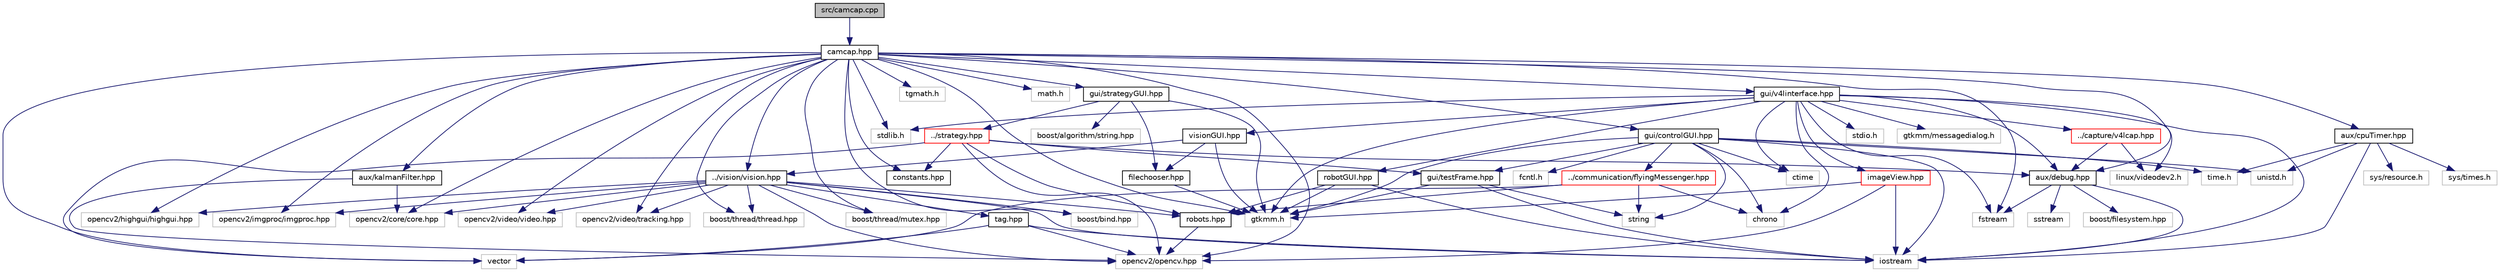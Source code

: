 digraph "src/camcap.cpp"
{
 // INTERACTIVE_SVG=YES
  edge [fontname="Helvetica",fontsize="10",labelfontname="Helvetica",labelfontsize="10"];
  node [fontname="Helvetica",fontsize="10",shape=record];
  Node0 [label="src/camcap.cpp",height=0.2,width=0.4,color="black", fillcolor="grey75", style="filled", fontcolor="black"];
  Node0 -> Node1 [color="midnightblue",fontsize="10",style="solid"];
  Node1 [label="camcap.hpp",height=0.2,width=0.4,color="black", fillcolor="white", style="filled",URL="$camcap_8hpp.html"];
  Node1 -> Node2 [color="midnightblue",fontsize="10",style="solid"];
  Node2 [label="aux/debug.hpp",height=0.2,width=0.4,color="black", fillcolor="white", style="filled",URL="$debug_8hpp.html",tooltip="Debug Namespace. "];
  Node2 -> Node3 [color="midnightblue",fontsize="10",style="solid"];
  Node3 [label="iostream",height=0.2,width=0.4,color="grey75", fillcolor="white", style="filled"];
  Node2 -> Node4 [color="midnightblue",fontsize="10",style="solid"];
  Node4 [label="fstream",height=0.2,width=0.4,color="grey75", fillcolor="white", style="filled"];
  Node2 -> Node5 [color="midnightblue",fontsize="10",style="solid"];
  Node5 [label="sstream",height=0.2,width=0.4,color="grey75", fillcolor="white", style="filled"];
  Node2 -> Node6 [color="midnightblue",fontsize="10",style="solid"];
  Node6 [label="boost/filesystem.hpp",height=0.2,width=0.4,color="grey75", fillcolor="white", style="filled"];
  Node1 -> Node7 [color="midnightblue",fontsize="10",style="solid"];
  Node7 [label="opencv2/opencv.hpp",height=0.2,width=0.4,color="grey75", fillcolor="white", style="filled"];
  Node1 -> Node8 [color="midnightblue",fontsize="10",style="solid"];
  Node8 [label="opencv2/core/core.hpp",height=0.2,width=0.4,color="grey75", fillcolor="white", style="filled"];
  Node1 -> Node9 [color="midnightblue",fontsize="10",style="solid"];
  Node9 [label="opencv2/highgui/highgui.hpp",height=0.2,width=0.4,color="grey75", fillcolor="white", style="filled"];
  Node1 -> Node10 [color="midnightblue",fontsize="10",style="solid"];
  Node10 [label="opencv2/imgproc/imgproc.hpp",height=0.2,width=0.4,color="grey75", fillcolor="white", style="filled"];
  Node1 -> Node11 [color="midnightblue",fontsize="10",style="solid"];
  Node11 [label="opencv2/video/video.hpp",height=0.2,width=0.4,color="grey75", fillcolor="white", style="filled"];
  Node1 -> Node12 [color="midnightblue",fontsize="10",style="solid"];
  Node12 [label="opencv2/video/tracking.hpp",height=0.2,width=0.4,color="grey75", fillcolor="white", style="filled"];
  Node1 -> Node13 [color="midnightblue",fontsize="10",style="solid"];
  Node13 [label="boost/thread/thread.hpp",height=0.2,width=0.4,color="grey75", fillcolor="white", style="filled"];
  Node1 -> Node14 [color="midnightblue",fontsize="10",style="solid"];
  Node14 [label="boost/thread/mutex.hpp",height=0.2,width=0.4,color="grey75", fillcolor="white", style="filled"];
  Node1 -> Node15 [color="midnightblue",fontsize="10",style="solid"];
  Node15 [label="boost/bind.hpp",height=0.2,width=0.4,color="grey75", fillcolor="white", style="filled"];
  Node1 -> Node16 [color="midnightblue",fontsize="10",style="solid"];
  Node16 [label="vector",height=0.2,width=0.4,color="grey75", fillcolor="white", style="filled"];
  Node1 -> Node17 [color="midnightblue",fontsize="10",style="solid"];
  Node17 [label="stdlib.h",height=0.2,width=0.4,color="grey75", fillcolor="white", style="filled"];
  Node1 -> Node18 [color="midnightblue",fontsize="10",style="solid"];
  Node18 [label="tgmath.h",height=0.2,width=0.4,color="grey75", fillcolor="white", style="filled"];
  Node1 -> Node19 [color="midnightblue",fontsize="10",style="solid"];
  Node19 [label="gtkmm.h",height=0.2,width=0.4,color="grey75", fillcolor="white", style="filled"];
  Node1 -> Node20 [color="midnightblue",fontsize="10",style="solid"];
  Node20 [label="math.h",height=0.2,width=0.4,color="grey75", fillcolor="white", style="filled"];
  Node1 -> Node4 [color="midnightblue",fontsize="10",style="solid"];
  Node1 -> Node21 [color="midnightblue",fontsize="10",style="solid"];
  Node21 [label="aux/kalmanFilter.hpp",height=0.2,width=0.4,color="black", fillcolor="white", style="filled",URL="$kalman_filter_8hpp.html"];
  Node21 -> Node7 [color="midnightblue",fontsize="10",style="solid"];
  Node21 -> Node8 [color="midnightblue",fontsize="10",style="solid"];
  Node1 -> Node22 [color="midnightblue",fontsize="10",style="solid"];
  Node22 [label="gui/strategyGUI.hpp",height=0.2,width=0.4,color="black", fillcolor="white", style="filled",URL="$strategy_g_u_i_8hpp.html"];
  Node22 -> Node19 [color="midnightblue",fontsize="10",style="solid"];
  Node22 -> Node23 [color="midnightblue",fontsize="10",style="solid"];
  Node23 [label="boost/algorithm/string.hpp",height=0.2,width=0.4,color="grey75", fillcolor="white", style="filled"];
  Node22 -> Node24 [color="midnightblue",fontsize="10",style="solid"];
  Node24 [label="../strategy.hpp",height=0.2,width=0.4,color="red", fillcolor="white", style="filled",URL="$strategy_8hpp.html"];
  Node24 -> Node2 [color="midnightblue",fontsize="10",style="solid"];
  Node24 -> Node7 [color="midnightblue",fontsize="10",style="solid"];
  Node24 -> Node26 [color="midnightblue",fontsize="10",style="solid"];
  Node26 [label="robots.hpp",height=0.2,width=0.4,color="black", fillcolor="white", style="filled",URL="$robots_8hpp.html",tooltip="Robot&#39;s Manager Singleton Class. "];
  Node26 -> Node7 [color="midnightblue",fontsize="10",style="solid"];
  Node24 -> Node27 [color="midnightblue",fontsize="10",style="solid"];
  Node27 [label="gui/testFrame.hpp",height=0.2,width=0.4,color="black", fillcolor="white", style="filled",URL="$test_frame_8hpp.html"];
  Node27 -> Node19 [color="midnightblue",fontsize="10",style="solid"];
  Node27 -> Node28 [color="midnightblue",fontsize="10",style="solid"];
  Node28 [label="string",height=0.2,width=0.4,color="grey75", fillcolor="white", style="filled"];
  Node27 -> Node3 [color="midnightblue",fontsize="10",style="solid"];
  Node24 -> Node29 [color="midnightblue",fontsize="10",style="solid"];
  Node29 [label="constants.hpp",height=0.2,width=0.4,color="black", fillcolor="white", style="filled",URL="$constants_8hpp.html"];
  Node24 -> Node16 [color="midnightblue",fontsize="10",style="solid"];
  Node22 -> Node30 [color="midnightblue",fontsize="10",style="solid"];
  Node30 [label="filechooser.hpp",height=0.2,width=0.4,color="black", fillcolor="white", style="filled",URL="$filechooser_8hpp.html"];
  Node30 -> Node19 [color="midnightblue",fontsize="10",style="solid"];
  Node1 -> Node31 [color="midnightblue",fontsize="10",style="solid"];
  Node31 [label="gui/controlGUI.hpp",height=0.2,width=0.4,color="black", fillcolor="white", style="filled",URL="$control_g_u_i_8hpp.html"];
  Node31 -> Node19 [color="midnightblue",fontsize="10",style="solid"];
  Node31 -> Node28 [color="midnightblue",fontsize="10",style="solid"];
  Node31 -> Node32 [color="midnightblue",fontsize="10",style="solid"];
  Node32 [label="../communication/flyingMessenger.hpp",height=0.2,width=0.4,color="red", fillcolor="white", style="filled",URL="$flying_messenger_8hpp.html",tooltip="Communication methods with software and xbees. "];
  Node32 -> Node26 [color="midnightblue",fontsize="10",style="solid"];
  Node32 -> Node28 [color="midnightblue",fontsize="10",style="solid"];
  Node32 -> Node16 [color="midnightblue",fontsize="10",style="solid"];
  Node32 -> Node39 [color="midnightblue",fontsize="10",style="solid"];
  Node39 [label="chrono",height=0.2,width=0.4,color="grey75", fillcolor="white", style="filled"];
  Node31 -> Node27 [color="midnightblue",fontsize="10",style="solid"];
  Node31 -> Node42 [color="midnightblue",fontsize="10",style="solid"];
  Node42 [label="unistd.h",height=0.2,width=0.4,color="grey75", fillcolor="white", style="filled"];
  Node31 -> Node43 [color="midnightblue",fontsize="10",style="solid"];
  Node43 [label="time.h",height=0.2,width=0.4,color="grey75", fillcolor="white", style="filled"];
  Node31 -> Node44 [color="midnightblue",fontsize="10",style="solid"];
  Node44 [label="fcntl.h",height=0.2,width=0.4,color="grey75", fillcolor="white", style="filled"];
  Node31 -> Node3 [color="midnightblue",fontsize="10",style="solid"];
  Node31 -> Node45 [color="midnightblue",fontsize="10",style="solid"];
  Node45 [label="ctime",height=0.2,width=0.4,color="grey75", fillcolor="white", style="filled"];
  Node31 -> Node39 [color="midnightblue",fontsize="10",style="solid"];
  Node1 -> Node46 [color="midnightblue",fontsize="10",style="solid"];
  Node46 [label="gui/v4linterface.hpp",height=0.2,width=0.4,color="black", fillcolor="white", style="filled",URL="$v4linterface_8hpp.html"];
  Node46 -> Node2 [color="midnightblue",fontsize="10",style="solid"];
  Node46 -> Node47 [color="midnightblue",fontsize="10",style="solid"];
  Node47 [label="stdio.h",height=0.2,width=0.4,color="grey75", fillcolor="white", style="filled"];
  Node46 -> Node17 [color="midnightblue",fontsize="10",style="solid"];
  Node46 -> Node3 [color="midnightblue",fontsize="10",style="solid"];
  Node46 -> Node4 [color="midnightblue",fontsize="10",style="solid"];
  Node46 -> Node19 [color="midnightblue",fontsize="10",style="solid"];
  Node46 -> Node48 [color="midnightblue",fontsize="10",style="solid"];
  Node48 [label="gtkmm/messagedialog.h",height=0.2,width=0.4,color="grey75", fillcolor="white", style="filled"];
  Node46 -> Node49 [color="midnightblue",fontsize="10",style="solid"];
  Node49 [label="linux/videodev2.h",height=0.2,width=0.4,color="grey75", fillcolor="white", style="filled"];
  Node46 -> Node50 [color="midnightblue",fontsize="10",style="solid"];
  Node50 [label="../capture/v4lcap.hpp",height=0.2,width=0.4,color="red", fillcolor="white", style="filled",URL="$v4lcap_8hpp.html"];
  Node50 -> Node2 [color="midnightblue",fontsize="10",style="solid"];
  Node50 -> Node49 [color="midnightblue",fontsize="10",style="solid"];
  Node46 -> Node52 [color="midnightblue",fontsize="10",style="solid"];
  Node52 [label="imageView.hpp",height=0.2,width=0.4,color="red", fillcolor="white", style="filled",URL="$image_view_8hpp.html"];
  Node52 -> Node19 [color="midnightblue",fontsize="10",style="solid"];
  Node52 -> Node3 [color="midnightblue",fontsize="10",style="solid"];
  Node52 -> Node7 [color="midnightblue",fontsize="10",style="solid"];
  Node46 -> Node54 [color="midnightblue",fontsize="10",style="solid"];
  Node54 [label="visionGUI.hpp",height=0.2,width=0.4,color="black", fillcolor="white", style="filled",URL="$vision_g_u_i_8hpp.html"];
  Node54 -> Node19 [color="midnightblue",fontsize="10",style="solid"];
  Node54 -> Node55 [color="midnightblue",fontsize="10",style="solid"];
  Node55 [label="../vision/vision.hpp",height=0.2,width=0.4,color="black", fillcolor="white", style="filled",URL="$vision_8hpp.html",tooltip="Vision Class. "];
  Node55 -> Node7 [color="midnightblue",fontsize="10",style="solid"];
  Node55 -> Node8 [color="midnightblue",fontsize="10",style="solid"];
  Node55 -> Node9 [color="midnightblue",fontsize="10",style="solid"];
  Node55 -> Node10 [color="midnightblue",fontsize="10",style="solid"];
  Node55 -> Node11 [color="midnightblue",fontsize="10",style="solid"];
  Node55 -> Node12 [color="midnightblue",fontsize="10",style="solid"];
  Node55 -> Node13 [color="midnightblue",fontsize="10",style="solid"];
  Node55 -> Node14 [color="midnightblue",fontsize="10",style="solid"];
  Node55 -> Node15 [color="midnightblue",fontsize="10",style="solid"];
  Node55 -> Node26 [color="midnightblue",fontsize="10",style="solid"];
  Node55 -> Node3 [color="midnightblue",fontsize="10",style="solid"];
  Node55 -> Node56 [color="midnightblue",fontsize="10",style="solid"];
  Node56 [label="tag.hpp",height=0.2,width=0.4,color="black", fillcolor="white", style="filled",URL="$tag_8hpp.html",tooltip="A Tag Class. "];
  Node56 -> Node7 [color="midnightblue",fontsize="10",style="solid"];
  Node56 -> Node3 [color="midnightblue",fontsize="10",style="solid"];
  Node56 -> Node16 [color="midnightblue",fontsize="10",style="solid"];
  Node54 -> Node30 [color="midnightblue",fontsize="10",style="solid"];
  Node46 -> Node57 [color="midnightblue",fontsize="10",style="solid"];
  Node57 [label="robotGUI.hpp",height=0.2,width=0.4,color="black", fillcolor="white", style="filled",URL="$robot_g_u_i_8hpp.html",tooltip="Robot Configuration GUI. "];
  Node57 -> Node19 [color="midnightblue",fontsize="10",style="solid"];
  Node57 -> Node3 [color="midnightblue",fontsize="10",style="solid"];
  Node57 -> Node26 [color="midnightblue",fontsize="10",style="solid"];
  Node46 -> Node45 [color="midnightblue",fontsize="10",style="solid"];
  Node46 -> Node39 [color="midnightblue",fontsize="10",style="solid"];
  Node1 -> Node55 [color="midnightblue",fontsize="10",style="solid"];
  Node1 -> Node58 [color="midnightblue",fontsize="10",style="solid"];
  Node58 [label="aux/cpuTimer.hpp",height=0.2,width=0.4,color="black", fillcolor="white", style="filled",URL="$cpu_timer_8hpp.html"];
  Node58 -> Node3 [color="midnightblue",fontsize="10",style="solid"];
  Node58 -> Node42 [color="midnightblue",fontsize="10",style="solid"];
  Node58 -> Node59 [color="midnightblue",fontsize="10",style="solid"];
  Node59 [label="sys/resource.h",height=0.2,width=0.4,color="grey75", fillcolor="white", style="filled"];
  Node58 -> Node60 [color="midnightblue",fontsize="10",style="solid"];
  Node60 [label="sys/times.h",height=0.2,width=0.4,color="grey75", fillcolor="white", style="filled"];
  Node58 -> Node43 [color="midnightblue",fontsize="10",style="solid"];
  Node1 -> Node29 [color="midnightblue",fontsize="10",style="solid"];
}
